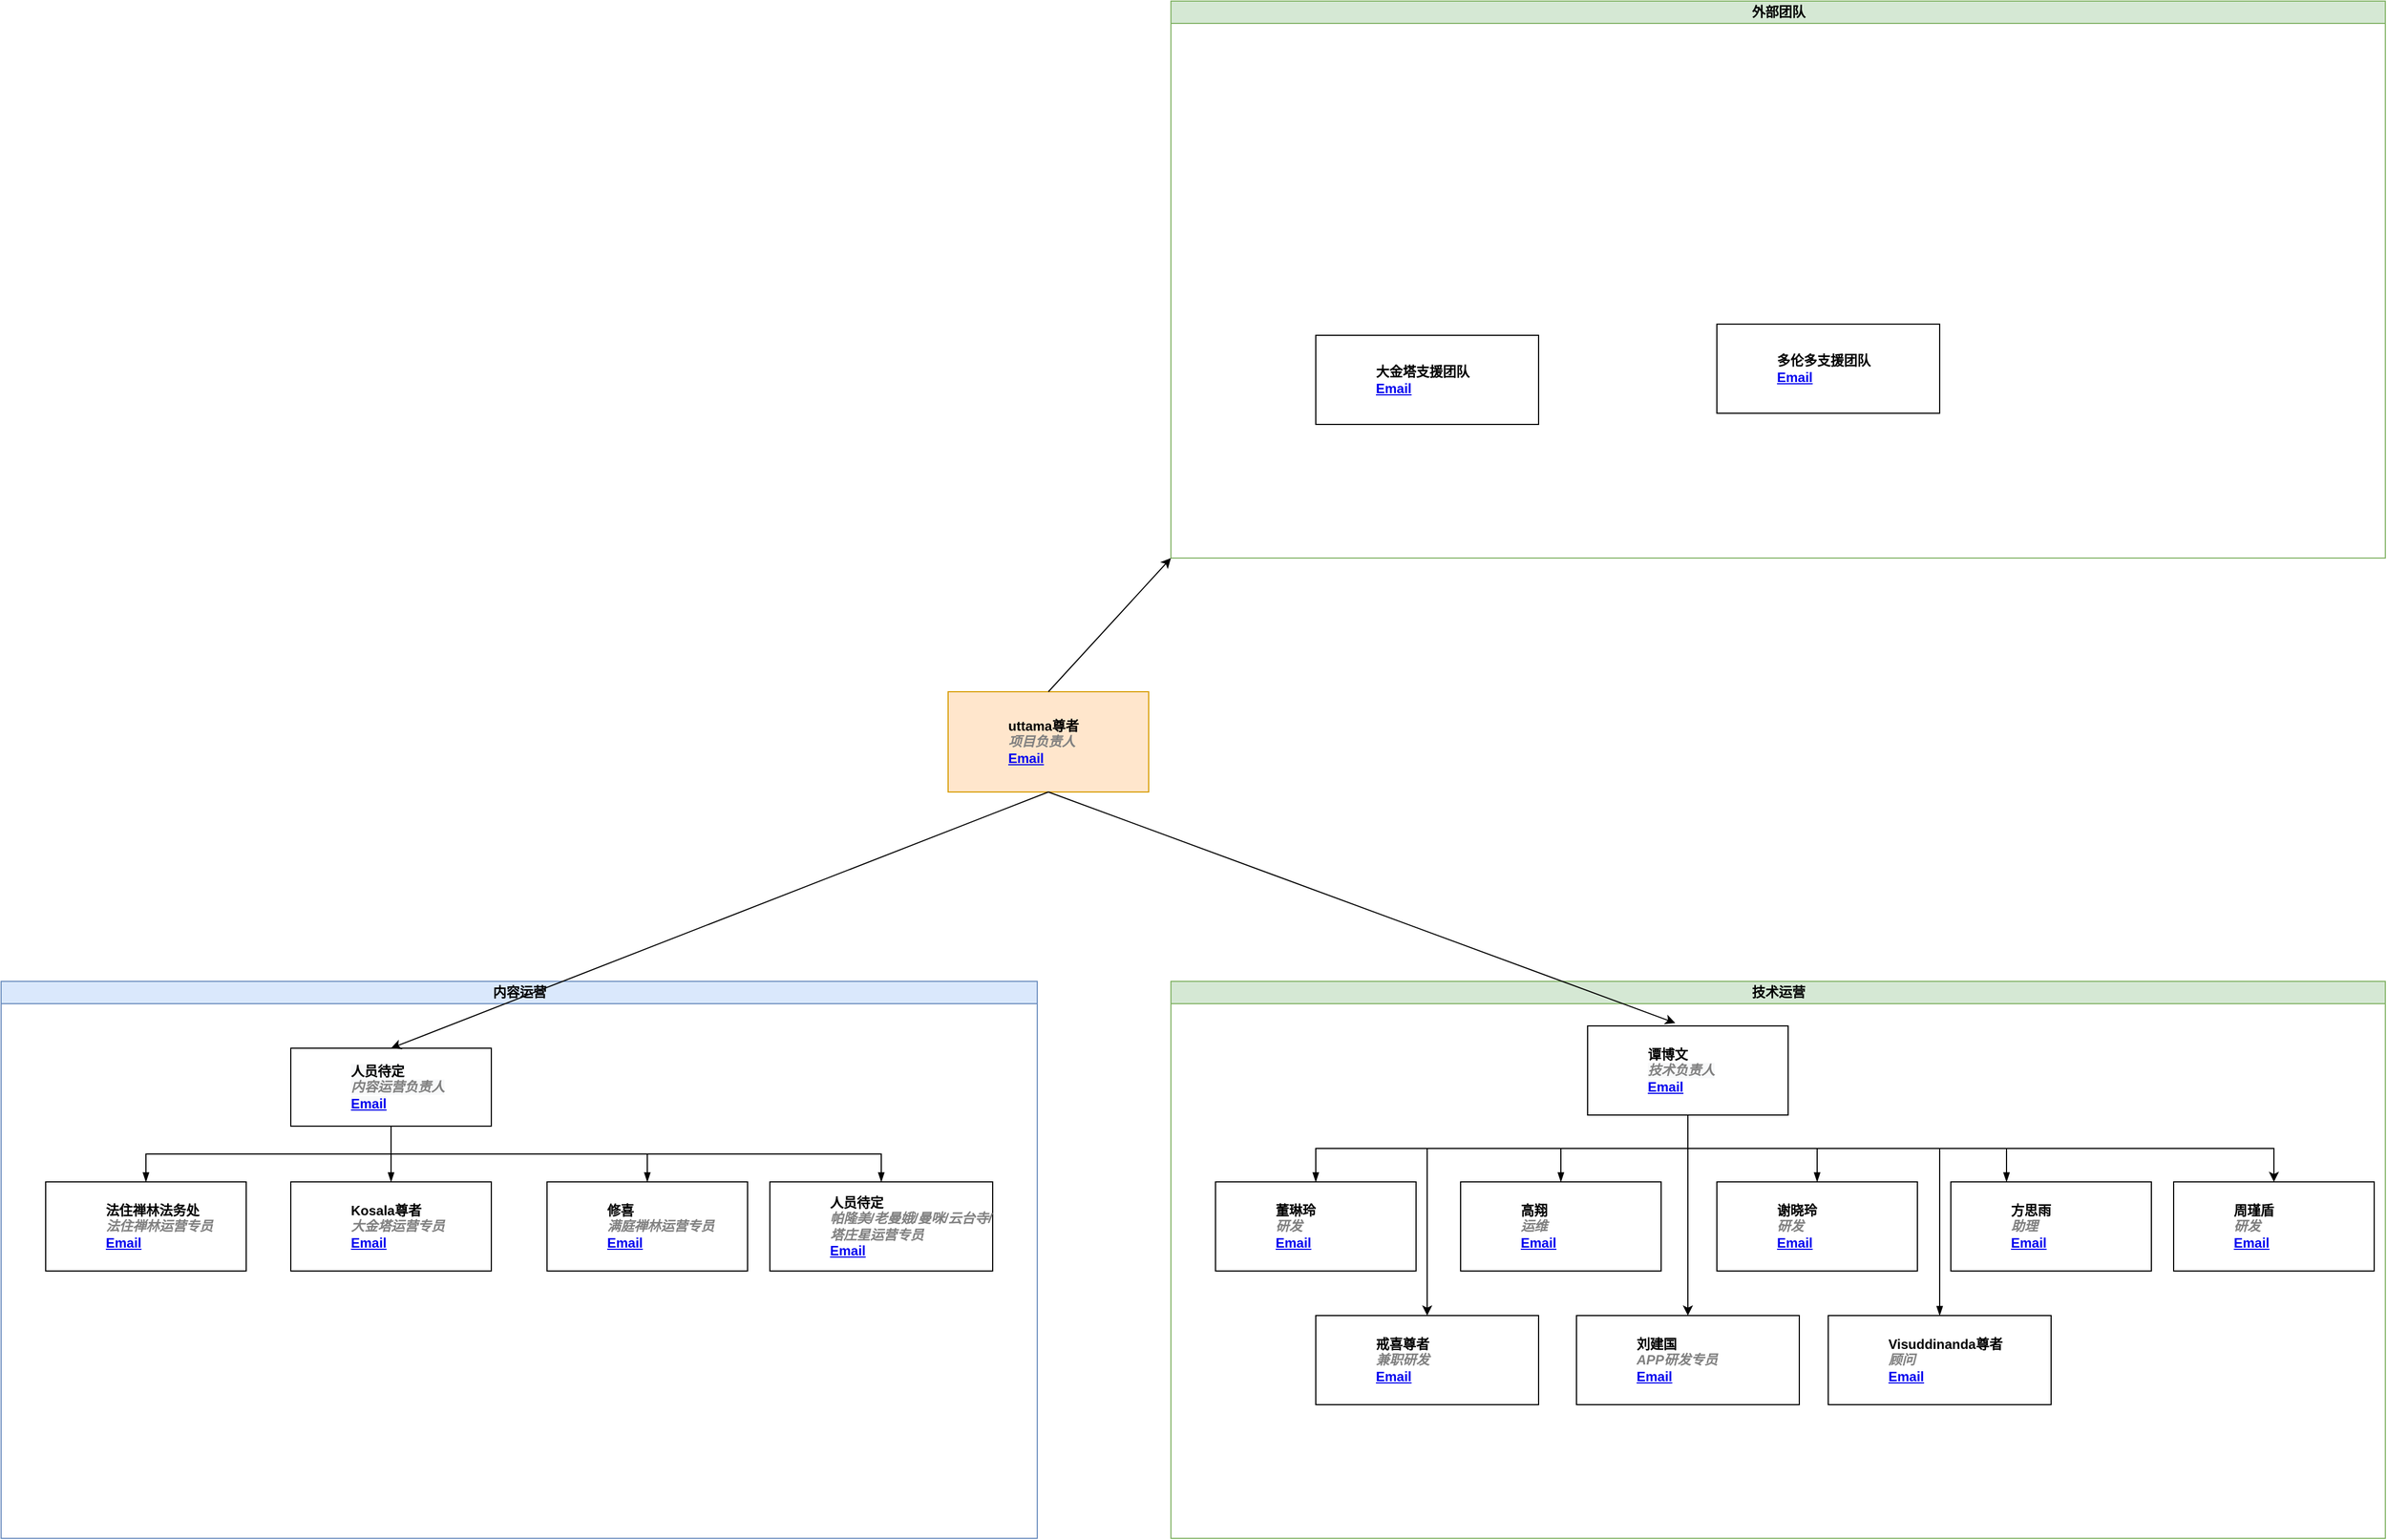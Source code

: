 <mxfile version="16.4.3" type="github">
  <diagram id="prtHgNgQTEPvFCAcTncT" name="Page-1">
    <mxGraphModel dx="1896" dy="2228" grid="1" gridSize="10" guides="1" tooltips="1" connect="1" arrows="1" fold="1" page="1" pageScale="1" pageWidth="827" pageHeight="1169" math="0" shadow="0">
      <root>
        <mxCell id="0" />
        <mxCell id="1" parent="0" />
        <mxCell id="dNxyNK7c78bLwvsdeMH5-11" value="内容运营" style="swimlane;html=1;startSize=20;horizontal=1;containerType=tree;glass=0;fillColor=#dae8fc;strokeColor=#6c8ebf;" parent="1" vertex="1">
          <mxGeometry x="20" y="20" width="930" height="500" as="geometry" />
        </mxCell>
        <UserObject label="&#xa;&#xa;&lt;span style=&quot;color: rgb(0, 0, 0); font-family: helvetica; font-size: 12px; font-style: normal; font-weight: 700; letter-spacing: normal; text-align: left; text-indent: 0px; text-transform: none; word-spacing: 0px; background-color: rgb(248, 249, 250); display: inline; float: none;&quot;&gt;%name%&lt;/span&gt;&lt;br style=&quot;color: rgb(0, 0, 0); font-family: helvetica; font-size: 12px; font-style: normal; font-weight: 700; letter-spacing: normal; text-align: left; text-indent: 0px; text-transform: none; word-spacing: 0px; background-color: rgb(248, 249, 250);&quot;&gt;&lt;i style=&quot;font-family: helvetica; font-size: 12px; font-weight: 700; letter-spacing: normal; text-align: left; text-indent: 0px; text-transform: none; word-spacing: 0px; background-color: rgb(248, 249, 250); color: gray;&quot;&gt;%position%&lt;/i&gt;&lt;br style=&quot;color: rgb(0, 0, 0); font-family: helvetica; font-size: 12px; font-style: normal; font-weight: 700; letter-spacing: normal; text-align: left; text-indent: 0px; text-transform: none; word-spacing: 0px; background-color: rgb(248, 249, 250);&quot;&gt;&lt;a href=&quot;mailto:%email%&quot; style=&quot;font-family: helvetica; font-size: 12px; font-style: normal; font-weight: 700; letter-spacing: normal; text-align: left; text-indent: 0px; text-transform: none; word-spacing: 0px; background-color: rgb(248, 249, 250);&quot;&gt;Email&lt;/a&gt;&#xa;&#xa;" name="人员待定" position="内容运营负责人" location="大金塔" email="" placeholders="1" link="" id="dNxyNK7c78bLwvsdeMH5-12">
          <mxCell style="label;image=https://cdn3.iconfinder.com/data/icons/user-avatars-1/512/users-3-128.png;whiteSpace=wrap;html=1;rounded=0;glass=0;treeMoving=1;treeFolding=1;" parent="dNxyNK7c78bLwvsdeMH5-11" vertex="1">
            <mxGeometry x="260" y="60" width="180" height="70" as="geometry" />
          </mxCell>
        </UserObject>
        <mxCell id="dNxyNK7c78bLwvsdeMH5-13" value="" style="endArrow=blockThin;endFill=1;fontSize=11;edgeStyle=elbowEdgeStyle;elbow=vertical;rounded=0;" parent="dNxyNK7c78bLwvsdeMH5-11" source="dNxyNK7c78bLwvsdeMH5-12" target="dNxyNK7c78bLwvsdeMH5-14" edge="1">
          <mxGeometry relative="1" as="geometry" />
        </mxCell>
        <UserObject label="%name%&lt;br&gt;&lt;i style=&quot;color: gray&quot;&gt;%position%&lt;/i&gt;&lt;br&gt;&lt;a href=&quot;mailto:%email%&quot;&gt;Email&lt;/a&gt;" name="法住禅林法务处" position="法住禅林运营专员" location="法住禅林" email="" placeholders="1" link="" id="dNxyNK7c78bLwvsdeMH5-14">
          <mxCell style="label;image=https://cdn3.iconfinder.com/data/icons/user-avatars-1/512/users-10-3-128.png;whiteSpace=wrap;html=1;rounded=0;glass=0;treeFolding=1;treeMoving=1;" parent="dNxyNK7c78bLwvsdeMH5-11" vertex="1">
            <mxGeometry x="40" y="180" width="180" height="80" as="geometry" />
          </mxCell>
        </UserObject>
        <mxCell id="dNxyNK7c78bLwvsdeMH5-15" value="" style="endArrow=blockThin;endFill=1;fontSize=11;edgeStyle=elbowEdgeStyle;elbow=vertical;rounded=0;" parent="dNxyNK7c78bLwvsdeMH5-11" source="dNxyNK7c78bLwvsdeMH5-12" target="dNxyNK7c78bLwvsdeMH5-16" edge="1">
          <mxGeometry relative="1" as="geometry" />
        </mxCell>
        <UserObject label="%name%&lt;br&gt;&lt;i style=&quot;color: gray&quot;&gt;%position%&lt;/i&gt;&lt;br&gt;&lt;a href=&quot;mailto:%email%&quot;&gt;Email&lt;/a&gt;" name="Kosala尊者" position="大金塔运营专员" location="大金塔" email="" placeholders="1" link="" id="dNxyNK7c78bLwvsdeMH5-16">
          <mxCell style="label;image=https://cdn3.iconfinder.com/data/icons/user-avatars-1/512/users-9-2-128.png;whiteSpace=wrap;html=1;rounded=0;glass=0;treeFolding=1;treeMoving=1;" parent="dNxyNK7c78bLwvsdeMH5-11" vertex="1">
            <mxGeometry x="260" y="180" width="180" height="80" as="geometry" />
          </mxCell>
        </UserObject>
        <mxCell id="dNxyNK7c78bLwvsdeMH5-17" value="" style="endArrow=blockThin;endFill=1;fontSize=11;edgeStyle=elbowEdgeStyle;elbow=vertical;rounded=0;" parent="dNxyNK7c78bLwvsdeMH5-11" source="dNxyNK7c78bLwvsdeMH5-12" target="dNxyNK7c78bLwvsdeMH5-18" edge="1">
          <mxGeometry relative="1" as="geometry" />
        </mxCell>
        <UserObject label="%name%&lt;br&gt;&lt;i style=&quot;color: gray&quot;&gt;%position%&lt;/i&gt;&lt;br&gt;&lt;a href=&quot;mailto:%email%&quot;&gt;Email&lt;/a&gt;" name="修喜" position="满庭禅林运营专员" location="满庭" email="" placeholders="1" link="" id="dNxyNK7c78bLwvsdeMH5-18">
          <mxCell style="label;image=https://cdn3.iconfinder.com/data/icons/user-avatars-1/512/users-2-128.png;whiteSpace=wrap;html=1;rounded=0;glass=0;" parent="dNxyNK7c78bLwvsdeMH5-11" vertex="1">
            <mxGeometry x="490" y="180" width="180" height="80" as="geometry" />
          </mxCell>
        </UserObject>
        <UserObject label="&lt;span style=&quot;font-family: &amp;#34;helvetica&amp;#34;&quot;&gt;%name%&lt;/span&gt;&lt;br style=&quot;font-family: &amp;#34;helvetica&amp;#34;&quot;&gt;&lt;i style=&quot;font-family: &amp;#34;helvetica&amp;#34; ; color: gray&quot;&gt;%position%&lt;/i&gt;&lt;br style=&quot;font-family: &amp;#34;helvetica&amp;#34;&quot;&gt;&lt;a href=&quot;mailto:%email%&quot; style=&quot;font-family: &amp;#34;helvetica&amp;#34;&quot;&gt;Email&lt;/a&gt;" name="uttama尊者" position="项目负责人" location="大金塔" email="" placeholders="1" link="" id="FHAz8kvWBEET84P1jxPl-1">
          <mxCell style="label;image=https://cdn3.iconfinder.com/data/icons/user-avatars-1/512/users-10-3-128.png;whiteSpace=wrap;html=1;rounded=0;glass=0;treeMoving=1;treeFolding=1;fillColor=#ffe6cc;strokeColor=#d79b00;" parent="1" vertex="1">
            <mxGeometry x="870" y="-240" width="180" height="90" as="geometry" />
          </mxCell>
        </UserObject>
        <mxCell id="FHAz8kvWBEET84P1jxPl-2" value="" style="endArrow=classic;html=1;rounded=0;entryX=0.5;entryY=0;entryDx=0;entryDy=0;exitX=0.5;exitY=1;exitDx=0;exitDy=0;" parent="1" source="FHAz8kvWBEET84P1jxPl-1" target="dNxyNK7c78bLwvsdeMH5-12" edge="1">
          <mxGeometry width="50" height="50" relative="1" as="geometry">
            <mxPoint x="600" y="30" as="sourcePoint" />
            <mxPoint x="650" y="-20" as="targetPoint" />
          </mxGeometry>
        </mxCell>
        <mxCell id="FHAz8kvWBEET84P1jxPl-3" value="技术运营" style="swimlane;html=1;startSize=20;horizontal=1;containerType=tree;glass=0;fillColor=#d5e8d4;strokeColor=#82b366;" parent="1" vertex="1">
          <mxGeometry x="1070" y="20" width="1090" height="500" as="geometry" />
        </mxCell>
        <UserObject label="&lt;font face=&quot;helvetica&quot;&gt;谭博文&lt;/font&gt;&lt;br style=&quot;color: rgb(0 , 0 , 0) ; font-family: &amp;#34;helvetica&amp;#34; ; font-size: 12px ; font-style: normal ; font-weight: 700 ; letter-spacing: normal ; text-align: left ; text-indent: 0px ; text-transform: none ; word-spacing: 0px ; background-color: rgb(248 , 249 , 250)&quot;&gt;&lt;i style=&quot;font-family: &amp;#34;helvetica&amp;#34; ; font-size: 12px ; font-weight: 700 ; letter-spacing: normal ; text-align: left ; text-indent: 0px ; text-transform: none ; word-spacing: 0px ; background-color: rgb(248 , 249 , 250) ; color: gray&quot;&gt;技术负责人&lt;/i&gt;&lt;br style=&quot;color: rgb(0 , 0 , 0) ; font-family: &amp;#34;helvetica&amp;#34; ; font-size: 12px ; font-style: normal ; font-weight: 700 ; letter-spacing: normal ; text-align: left ; text-indent: 0px ; text-transform: none ; word-spacing: 0px ; background-color: rgb(248 , 249 , 250)&quot;&gt;&lt;a href=&quot;mailto:&quot; style=&quot;font-family: &amp;#34;helvetica&amp;#34; ; font-size: 12px ; font-style: normal ; font-weight: 700 ; letter-spacing: normal ; text-align: left ; text-indent: 0px ; text-transform: none ; word-spacing: 0px ; background-color: rgb(248 , 249 , 250)&quot;&gt;Email&lt;/a&gt;" name="人员待定" position="内容运营总负责人" location="大金塔" email="" placeholders="1" link="" id="FHAz8kvWBEET84P1jxPl-4">
          <mxCell style="label;image=https://cdn3.iconfinder.com/data/icons/user-avatars-1/512/users-9-2-128.png;whiteSpace=wrap;html=1;rounded=0;glass=0;treeMoving=1;treeFolding=1;" parent="FHAz8kvWBEET84P1jxPl-3" vertex="1">
            <mxGeometry x="374" y="40" width="180" height="80" as="geometry" />
          </mxCell>
        </UserObject>
        <mxCell id="FHAz8kvWBEET84P1jxPl-5" value="" style="endArrow=blockThin;endFill=1;fontSize=11;edgeStyle=elbowEdgeStyle;elbow=vertical;rounded=0;" parent="FHAz8kvWBEET84P1jxPl-3" source="FHAz8kvWBEET84P1jxPl-4" target="FHAz8kvWBEET84P1jxPl-6" edge="1">
          <mxGeometry relative="1" as="geometry" />
        </mxCell>
        <UserObject label="董琳玲&lt;br&gt;&lt;font color=&quot;#808080&quot;&gt;&lt;i&gt;研发&lt;/i&gt;&lt;/font&gt;&lt;br&gt;&lt;a href=&quot;mailto:&quot;&gt;Email&lt;/a&gt;" name="法住禅林法务处" position="法住禅林运营专员" location="法住禅林" email="" placeholders="1" link="" id="FHAz8kvWBEET84P1jxPl-6">
          <mxCell style="label;image=https://cdn3.iconfinder.com/data/icons/user-avatars-1/512/users-10-3-128.png;whiteSpace=wrap;html=1;rounded=0;glass=0;treeFolding=1;treeMoving=1;" parent="FHAz8kvWBEET84P1jxPl-3" vertex="1">
            <mxGeometry x="40" y="180" width="180" height="80" as="geometry" />
          </mxCell>
        </UserObject>
        <mxCell id="FHAz8kvWBEET84P1jxPl-7" value="" style="endArrow=blockThin;endFill=1;fontSize=11;edgeStyle=elbowEdgeStyle;elbow=vertical;rounded=0;" parent="FHAz8kvWBEET84P1jxPl-3" source="FHAz8kvWBEET84P1jxPl-4" target="FHAz8kvWBEET84P1jxPl-8" edge="1">
          <mxGeometry relative="1" as="geometry" />
        </mxCell>
        <UserObject label="高翔&lt;br&gt;&lt;i style=&quot;color: gray&quot;&gt;运维&lt;/i&gt;&lt;br&gt;&lt;a href=&quot;mailto:&quot;&gt;Email&lt;/a&gt;" name="人员待定" position="大金塔运营专员" location="大金塔" email="" placeholders="1" link="" id="FHAz8kvWBEET84P1jxPl-8">
          <mxCell style="label;image=https://cdn3.iconfinder.com/data/icons/user-avatars-1/512/users-9-2-128.png;whiteSpace=wrap;html=1;rounded=0;glass=0;treeFolding=1;treeMoving=1;" parent="FHAz8kvWBEET84P1jxPl-3" vertex="1">
            <mxGeometry x="260" y="180" width="180" height="80" as="geometry" />
          </mxCell>
        </UserObject>
        <mxCell id="FHAz8kvWBEET84P1jxPl-9" value="" style="endArrow=blockThin;endFill=1;fontSize=11;edgeStyle=elbowEdgeStyle;elbow=vertical;rounded=0;" parent="FHAz8kvWBEET84P1jxPl-3" source="FHAz8kvWBEET84P1jxPl-4" target="FHAz8kvWBEET84P1jxPl-10" edge="1">
          <mxGeometry relative="1" as="geometry" />
        </mxCell>
        <UserObject label="谢晓玲&lt;br&gt;&lt;font color=&quot;#808080&quot;&gt;&lt;i&gt;研发&lt;/i&gt;&lt;/font&gt;&lt;br&gt;&lt;a href=&quot;mailto:&quot;&gt;Email&lt;/a&gt;" name="人员待定" position="满庭禅林运营专员" location="满庭" email="" placeholders="1" link="" id="FHAz8kvWBEET84P1jxPl-10">
          <mxCell style="label;image=https://cdn3.iconfinder.com/data/icons/user-avatars-1/512/users-2-128.png;whiteSpace=wrap;html=1;rounded=0;glass=0;" parent="FHAz8kvWBEET84P1jxPl-3" vertex="1">
            <mxGeometry x="490" y="180" width="180" height="80" as="geometry" />
          </mxCell>
        </UserObject>
        <mxCell id="FHAz8kvWBEET84P1jxPl-11" value="" style="endArrow=blockThin;endFill=1;fontSize=11;edgeStyle=elbowEdgeStyle;elbow=vertical;rounded=0;exitX=0.5;exitY=1;exitDx=0;exitDy=0;" parent="FHAz8kvWBEET84P1jxPl-3" source="FHAz8kvWBEET84P1jxPl-4" target="FHAz8kvWBEET84P1jxPl-12" edge="1">
          <mxGeometry relative="1" as="geometry">
            <mxPoint x="700" y="130" as="sourcePoint" />
            <Array as="points">
              <mxPoint x="750" y="150" />
            </Array>
          </mxGeometry>
        </mxCell>
        <UserObject label="方思雨&lt;br&gt;&lt;font color=&quot;#808080&quot;&gt;&lt;i&gt;助理&lt;/i&gt;&lt;/font&gt;&lt;br&gt;&lt;a href=&quot;mailto:&quot;&gt;Email&lt;/a&gt;" name="待定" position="帕隆美运营专员" location="帕隆美" email="" placeholders="1" link="" id="FHAz8kvWBEET84P1jxPl-12">
          <mxCell style="label;image=https://cdn3.iconfinder.com/data/icons/user-avatars-1/512/users-10-3-128.png;whiteSpace=wrap;html=1;rounded=0;glass=0;treeFolding=1;treeMoving=1;" parent="FHAz8kvWBEET84P1jxPl-3" vertex="1">
            <mxGeometry x="700" y="180" width="180" height="80" as="geometry" />
          </mxCell>
        </UserObject>
        <mxCell id="FHAz8kvWBEET84P1jxPl-13" value="" style="endArrow=blockThin;endFill=1;fontSize=11;edgeStyle=elbowEdgeStyle;elbow=vertical;rounded=0;" parent="FHAz8kvWBEET84P1jxPl-3" target="FHAz8kvWBEET84P1jxPl-14" edge="1">
          <mxGeometry relative="1" as="geometry">
            <mxPoint x="690" y="150" as="sourcePoint" />
          </mxGeometry>
        </mxCell>
        <UserObject label="Visuddinanda尊者&lt;br&gt;&lt;font color=&quot;#808080&quot;&gt;&lt;i&gt;顾问&lt;/i&gt;&lt;/font&gt;&lt;br&gt;&lt;a href=&quot;mailto:&quot;&gt;Email&lt;/a&gt;" name="人员待定" position="老曼娥/曼咪/云台寺/塔庄星运营专员" location="法住禅林" email="" placeholders="1" link="" id="FHAz8kvWBEET84P1jxPl-14">
          <mxCell style="label;image=https://cdn3.iconfinder.com/data/icons/user-avatars-1/512/users-9-2-128.png;whiteSpace=wrap;html=1;rounded=0;glass=0;treeFolding=1;treeMoving=1;" parent="FHAz8kvWBEET84P1jxPl-3" vertex="1">
            <mxGeometry x="590" y="300" width="200" height="80" as="geometry" />
          </mxCell>
        </UserObject>
        <UserObject label="戒喜尊者&lt;br&gt;&lt;font color=&quot;#808080&quot;&gt;&lt;i&gt;兼职研发&lt;/i&gt;&lt;/font&gt;&lt;br&gt;&lt;a href=&quot;mailto:&quot;&gt;Email&lt;/a&gt;" name="人员待定" position="老曼娥/曼咪/云台寺/塔庄星运营专员" location="法住禅林" email="" placeholders="1" link="" id="FHAz8kvWBEET84P1jxPl-16">
          <mxCell style="label;image=https://cdn3.iconfinder.com/data/icons/user-avatars-1/512/users-9-2-128.png;whiteSpace=wrap;html=1;rounded=0;glass=0;treeFolding=1;treeMoving=1;" parent="FHAz8kvWBEET84P1jxPl-3" vertex="1">
            <mxGeometry x="130" y="300" width="200" height="80" as="geometry" />
          </mxCell>
        </UserObject>
        <mxCell id="FHAz8kvWBEET84P1jxPl-17" value="" style="endArrow=classic;html=1;rounded=0;" parent="FHAz8kvWBEET84P1jxPl-3" target="FHAz8kvWBEET84P1jxPl-16" edge="1">
          <mxGeometry width="50" height="50" relative="1" as="geometry">
            <mxPoint x="230" y="150" as="sourcePoint" />
            <mxPoint x="280" y="100" as="targetPoint" />
          </mxGeometry>
        </mxCell>
        <UserObject label="刘建国&lt;br&gt;&lt;i style=&quot;color: rgb(128 , 128 , 128)&quot;&gt;APP研发专员&lt;/i&gt;&lt;br&gt;&lt;a href=&quot;mailto:&quot;&gt;Email&lt;/a&gt;" name="人员待定" position="老曼娥/曼咪/云台寺/塔庄星运营专员" location="法住禅林" email="" placeholders="1" link="" id="FHAz8kvWBEET84P1jxPl-36">
          <mxCell style="label;image=https://cdn3.iconfinder.com/data/icons/user-avatars-1/512/users-9-2-128.png;whiteSpace=wrap;html=1;rounded=0;glass=0;treeFolding=1;treeMoving=1;" parent="FHAz8kvWBEET84P1jxPl-3" vertex="1">
            <mxGeometry x="364" y="300" width="200" height="80" as="geometry" />
          </mxCell>
        </UserObject>
        <mxCell id="FHAz8kvWBEET84P1jxPl-38" value="" style="endArrow=classic;html=1;rounded=0;entryX=0.5;entryY=0;entryDx=0;entryDy=0;" parent="FHAz8kvWBEET84P1jxPl-3" target="FHAz8kvWBEET84P1jxPl-36" edge="1">
          <mxGeometry width="50" height="50" relative="1" as="geometry">
            <mxPoint x="464" y="120" as="sourcePoint" />
            <mxPoint x="710" y="80" as="targetPoint" />
          </mxGeometry>
        </mxCell>
        <UserObject label="周瑾盾&lt;br&gt;&lt;font color=&quot;#808080&quot;&gt;&lt;i&gt;研发&lt;/i&gt;&lt;/font&gt;&lt;br&gt;&lt;a href=&quot;mailto:&quot;&gt;Email&lt;/a&gt;" name="待定" position="帕隆美运营专员" location="帕隆美" email="" placeholders="1" link="" id="tgrZmrBPSq2vj4EP3knL-2">
          <mxCell style="label;image=https://cdn3.iconfinder.com/data/icons/user-avatars-1/512/users-10-3-128.png;whiteSpace=wrap;html=1;rounded=0;glass=0;treeFolding=1;treeMoving=1;" vertex="1" parent="FHAz8kvWBEET84P1jxPl-3">
            <mxGeometry x="900" y="180" width="180" height="80" as="geometry" />
          </mxCell>
        </UserObject>
        <mxCell id="tgrZmrBPSq2vj4EP3knL-3" value="" style="endArrow=classic;html=1;rounded=0;entryX=0.5;entryY=0;entryDx=0;entryDy=0;" edge="1" parent="FHAz8kvWBEET84P1jxPl-3" target="tgrZmrBPSq2vj4EP3knL-2">
          <mxGeometry width="50" height="50" relative="1" as="geometry">
            <mxPoint x="470" y="150" as="sourcePoint" />
            <mxPoint x="510" y="70" as="targetPoint" />
            <Array as="points">
              <mxPoint x="990" y="150" />
            </Array>
          </mxGeometry>
        </mxCell>
        <mxCell id="FHAz8kvWBEET84P1jxPl-15" value="" style="endArrow=classic;html=1;rounded=0;entryX=0.437;entryY=-0.033;entryDx=0;entryDy=0;entryPerimeter=0;exitX=0.5;exitY=1;exitDx=0;exitDy=0;" parent="1" source="FHAz8kvWBEET84P1jxPl-1" target="FHAz8kvWBEET84P1jxPl-4" edge="1">
          <mxGeometry width="50" height="50" relative="1" as="geometry">
            <mxPoint x="980" y="-40" as="sourcePoint" />
            <mxPoint x="1780" y="-40" as="targetPoint" />
          </mxGeometry>
        </mxCell>
        <mxCell id="FHAz8kvWBEET84P1jxPl-19" value="外部团队" style="swimlane;html=1;startSize=20;horizontal=1;containerType=tree;glass=0;fillColor=#d5e8d4;strokeColor=#82b366;" parent="1" vertex="1">
          <mxGeometry x="1070" y="-860" width="1090" height="500" as="geometry" />
        </mxCell>
        <UserObject label="大金塔支援团队&lt;br&gt;&lt;a href=&quot;mailto:&quot;&gt;Email&lt;/a&gt;" name="人员待定" position="老曼娥/曼咪/云台寺/塔庄星运营专员" location="法住禅林" email="" placeholders="1" link="" id="FHAz8kvWBEET84P1jxPl-31">
          <mxCell style="label;image=https://cdn3.iconfinder.com/data/icons/user-avatars-1/512/users-9-2-128.png;whiteSpace=wrap;html=1;rounded=0;glass=0;treeFolding=1;treeMoving=1;" parent="FHAz8kvWBEET84P1jxPl-19" vertex="1">
            <mxGeometry x="130" y="300" width="200" height="80" as="geometry" />
          </mxCell>
        </UserObject>
        <UserObject label="多伦多支援团队&lt;br&gt;&lt;a href=&quot;mailto:&quot;&gt;Email&lt;/a&gt;" name="人员待定" position="老曼娥/曼咪/云台寺/塔庄星运营专员" location="法住禅林" email="" placeholders="1" link="" id="tgrZmrBPSq2vj4EP3knL-1">
          <mxCell style="label;image=https://cdn3.iconfinder.com/data/icons/user-avatars-1/512/users-9-2-128.png;whiteSpace=wrap;html=1;rounded=0;glass=0;treeFolding=1;treeMoving=1;" vertex="1" parent="FHAz8kvWBEET84P1jxPl-19">
            <mxGeometry x="490" y="290" width="200" height="80" as="geometry" />
          </mxCell>
        </UserObject>
        <mxCell id="FHAz8kvWBEET84P1jxPl-39" value="" style="endArrow=classic;html=1;rounded=0;exitX=0.5;exitY=0;exitDx=0;exitDy=0;entryX=0;entryY=1;entryDx=0;entryDy=0;" parent="1" source="FHAz8kvWBEET84P1jxPl-1" target="FHAz8kvWBEET84P1jxPl-19" edge="1">
          <mxGeometry width="50" height="50" relative="1" as="geometry">
            <mxPoint x="800" y="-250" as="sourcePoint" />
            <mxPoint x="850" y="-300" as="targetPoint" />
          </mxGeometry>
        </mxCell>
        <UserObject label="%name%&lt;br&gt;&lt;i style=&quot;color: gray&quot;&gt;%position%&lt;/i&gt;&lt;br&gt;&lt;a href=&quot;mailto:%email%&quot;&gt;Email&lt;/a&gt;" name="人员待定" position="帕隆美/老曼娥/曼咪/云台寺/塔庄星运营专员" location="法住禅林" email="" placeholders="1" link="" id="RuO1ex6492-upkwhqb_F-11">
          <mxCell style="label;image=https://cdn3.iconfinder.com/data/icons/user-avatars-1/512/users-9-2-128.png;whiteSpace=wrap;html=1;rounded=0;glass=0;treeFolding=1;treeMoving=1;" parent="1" vertex="1">
            <mxGeometry x="710" y="200" width="200" height="80" as="geometry" />
          </mxCell>
        </UserObject>
        <mxCell id="RuO1ex6492-upkwhqb_F-10" value="" style="endArrow=blockThin;endFill=1;fontSize=11;edgeStyle=elbowEdgeStyle;elbow=vertical;rounded=0;exitX=0.5;exitY=1;exitDx=0;exitDy=0;" parent="1" target="RuO1ex6492-upkwhqb_F-11" edge="1" source="dNxyNK7c78bLwvsdeMH5-12">
          <mxGeometry relative="1" as="geometry">
            <mxPoint x="480" y="174" as="sourcePoint" />
            <Array as="points" />
          </mxGeometry>
        </mxCell>
      </root>
    </mxGraphModel>
  </diagram>
</mxfile>
